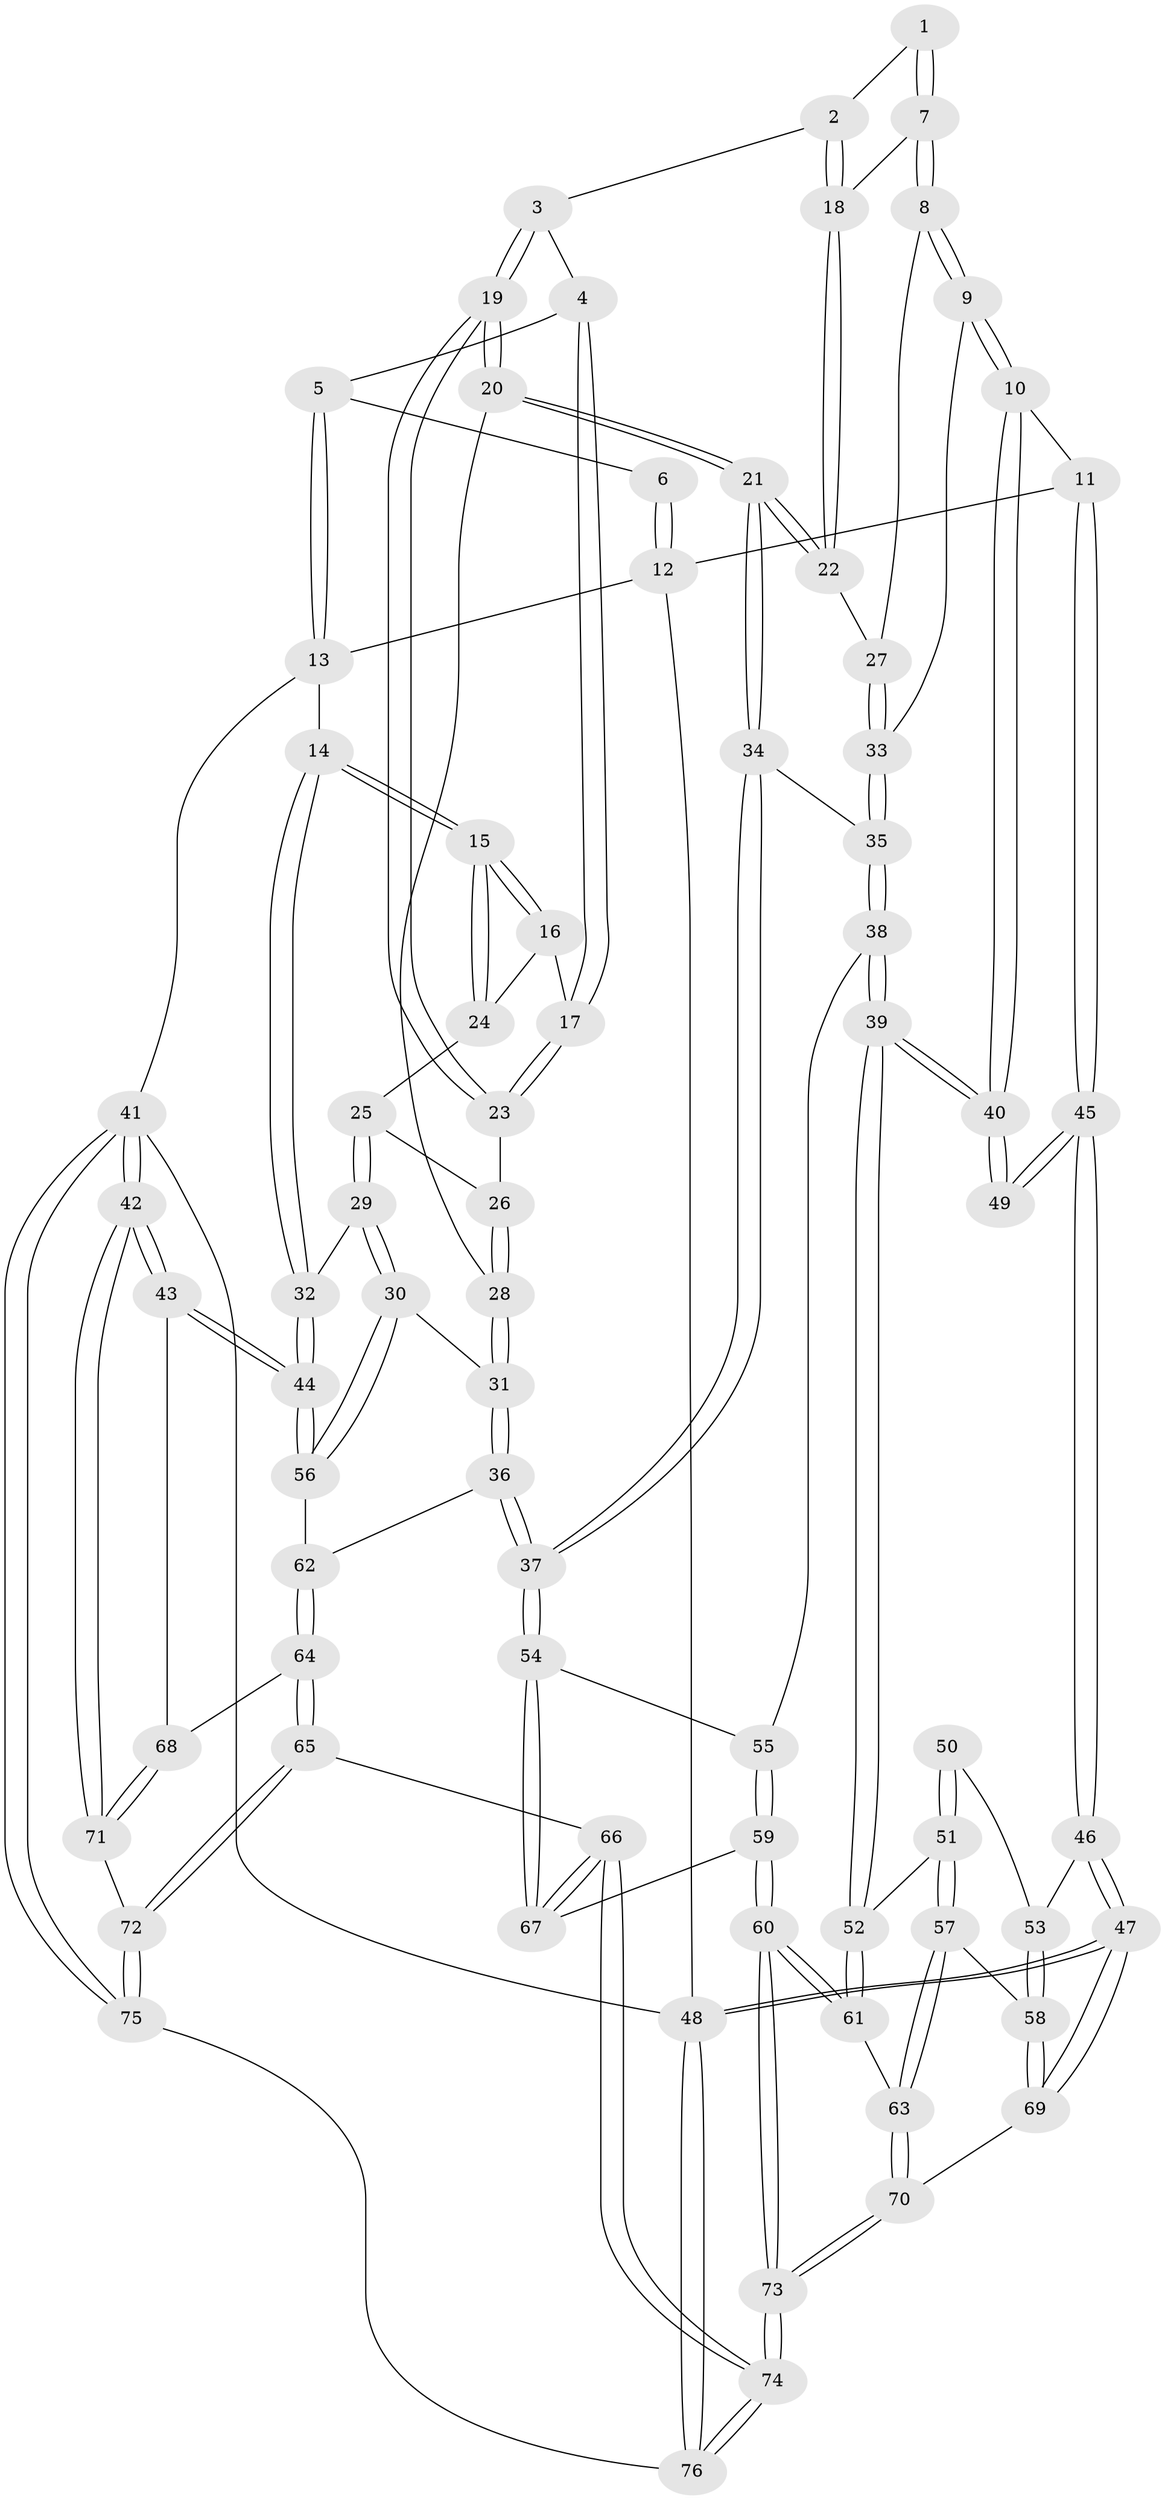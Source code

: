 // coarse degree distribution, {3: 0.631578947368421, 4: 0.21052631578947367, 5: 0.05263157894736842, 2: 0.10526315789473684}
// Generated by graph-tools (version 1.1) at 2025/54/03/04/25 22:54:32]
// undirected, 76 vertices, 187 edges
graph export_dot {
  node [color=gray90,style=filled];
  1 [pos="+0.4034366912709309+0.03383092755828429"];
  2 [pos="+0.544840874419756+0.06702350448809391"];
  3 [pos="+0.5484935592508378+0.06624019008419746"];
  4 [pos="+0.7005215609858807+0"];
  5 [pos="+0.7351526916448127+0"];
  6 [pos="+0.2061066010949928+0"];
  7 [pos="+0.34228943782235527+0.186767721763661"];
  8 [pos="+0.30995705305015303+0.1866479404874451"];
  9 [pos="+0.13534415192977503+0.1700005367819688"];
  10 [pos="+0+0.11784973376122375"];
  11 [pos="+0+0"];
  12 [pos="+0+0"];
  13 [pos="+1+0"];
  14 [pos="+1+0.06753668405150044"];
  15 [pos="+1+0.12004088660490446"];
  16 [pos="+0.8491743855926909+0.1715476372797396"];
  17 [pos="+0.7407493261185876+0.09201836542732908"];
  18 [pos="+0.34824967580109856+0.18846645048580266"];
  19 [pos="+0.5487954810105677+0.2683249483172842"];
  20 [pos="+0.5347139382355417+0.30389837302804246"];
  21 [pos="+0.5192762681917649+0.3132366568615953"];
  22 [pos="+0.47899951785774253+0.2951912797079493"];
  23 [pos="+0.7224141298088638+0.15500639318323006"];
  24 [pos="+0.8558334658598837+0.2800375184877561"];
  25 [pos="+0.8507458831482383+0.2928616618850674"];
  26 [pos="+0.7428693088332046+0.28149126331454793"];
  27 [pos="+0.3516424895499081+0.3584549905190414"];
  28 [pos="+0.6907221094933887+0.34016444713313837"];
  29 [pos="+0.8833610421375501+0.3546837952663429"];
  30 [pos="+0.8437878560188992+0.4767080723176701"];
  31 [pos="+0.6997012936988461+0.36252537613543284"];
  32 [pos="+1+0.2812008388093237"];
  33 [pos="+0.3102454733098767+0.40101419344389355"];
  34 [pos="+0.5009042581378923+0.4322343248864727"];
  35 [pos="+0.31547219229887047+0.4379223088266617"];
  36 [pos="+0.6305850482479302+0.5214248755973514"];
  37 [pos="+0.5398832655676014+0.5541217328667145"];
  38 [pos="+0.2780863683868428+0.500737248333242"];
  39 [pos="+0.22450363284885472+0.5367990215597905"];
  40 [pos="+0.17733051839740735+0.48094603332799835"];
  41 [pos="+1+1"];
  42 [pos="+1+1"];
  43 [pos="+1+0.556087555758425"];
  44 [pos="+1+0.5196436228005552"];
  45 [pos="+0+0.35276508038495547"];
  46 [pos="+0+0.4615650159055866"];
  47 [pos="+0+0.7819983446304939"];
  48 [pos="+0+1"];
  49 [pos="+0.06613250989509209+0.5043325567238869"];
  50 [pos="+0.07187858623692528+0.5360737920033326"];
  51 [pos="+0.15563232693509388+0.5998951888657065"];
  52 [pos="+0.21978135842438526+0.5580731900246227"];
  53 [pos="+0.014468202392188713+0.559702480281605"];
  54 [pos="+0.5389970832763916+0.5565688625407151"];
  55 [pos="+0.3707603387558647+0.5366798316693923"];
  56 [pos="+0.8540161319452252+0.5355044457096798"];
  57 [pos="+0.1382896731185324+0.6172904178493535"];
  58 [pos="+0.1060740899649033+0.6402410630261891"];
  59 [pos="+0.3514457689935226+0.7127612843240538"];
  60 [pos="+0.34429622838469215+0.7198434878529456"];
  61 [pos="+0.32101527387466655+0.6973546787398903"];
  62 [pos="+0.8496524014617669+0.5412072642979834"];
  63 [pos="+0.19373843554053344+0.7148745213421372"];
  64 [pos="+0.8441408379629965+0.5723907290597584"];
  65 [pos="+0.6819903942802302+0.7727439332851428"];
  66 [pos="+0.6492546259969887+0.7760120023378637"];
  67 [pos="+0.5389291912660608+0.5576068007358799"];
  68 [pos="+0.919685335457534+0.709188697054362"];
  69 [pos="+0.018882974145097417+0.7738449359184774"];
  70 [pos="+0.10751035304422557+0.8300476128274958"];
  71 [pos="+0.9492837318996659+0.8936603664153353"];
  72 [pos="+0.8611286634327506+0.8706287611454993"];
  73 [pos="+0.37278327132546574+1"];
  74 [pos="+0.37783906155223285+1"];
  75 [pos="+0.5215542005100301+1"];
  76 [pos="+0.37795824656539123+1"];
  1 -- 2;
  1 -- 7;
  1 -- 7;
  2 -- 3;
  2 -- 18;
  2 -- 18;
  3 -- 4;
  3 -- 19;
  3 -- 19;
  4 -- 5;
  4 -- 17;
  4 -- 17;
  5 -- 6;
  5 -- 13;
  5 -- 13;
  6 -- 12;
  6 -- 12;
  7 -- 8;
  7 -- 8;
  7 -- 18;
  8 -- 9;
  8 -- 9;
  8 -- 27;
  9 -- 10;
  9 -- 10;
  9 -- 33;
  10 -- 11;
  10 -- 40;
  10 -- 40;
  11 -- 12;
  11 -- 45;
  11 -- 45;
  12 -- 13;
  12 -- 48;
  13 -- 14;
  13 -- 41;
  14 -- 15;
  14 -- 15;
  14 -- 32;
  14 -- 32;
  15 -- 16;
  15 -- 16;
  15 -- 24;
  15 -- 24;
  16 -- 17;
  16 -- 24;
  17 -- 23;
  17 -- 23;
  18 -- 22;
  18 -- 22;
  19 -- 20;
  19 -- 20;
  19 -- 23;
  19 -- 23;
  20 -- 21;
  20 -- 21;
  20 -- 28;
  21 -- 22;
  21 -- 22;
  21 -- 34;
  21 -- 34;
  22 -- 27;
  23 -- 26;
  24 -- 25;
  25 -- 26;
  25 -- 29;
  25 -- 29;
  26 -- 28;
  26 -- 28;
  27 -- 33;
  27 -- 33;
  28 -- 31;
  28 -- 31;
  29 -- 30;
  29 -- 30;
  29 -- 32;
  30 -- 31;
  30 -- 56;
  30 -- 56;
  31 -- 36;
  31 -- 36;
  32 -- 44;
  32 -- 44;
  33 -- 35;
  33 -- 35;
  34 -- 35;
  34 -- 37;
  34 -- 37;
  35 -- 38;
  35 -- 38;
  36 -- 37;
  36 -- 37;
  36 -- 62;
  37 -- 54;
  37 -- 54;
  38 -- 39;
  38 -- 39;
  38 -- 55;
  39 -- 40;
  39 -- 40;
  39 -- 52;
  39 -- 52;
  40 -- 49;
  40 -- 49;
  41 -- 42;
  41 -- 42;
  41 -- 75;
  41 -- 75;
  41 -- 48;
  42 -- 43;
  42 -- 43;
  42 -- 71;
  42 -- 71;
  43 -- 44;
  43 -- 44;
  43 -- 68;
  44 -- 56;
  44 -- 56;
  45 -- 46;
  45 -- 46;
  45 -- 49;
  45 -- 49;
  46 -- 47;
  46 -- 47;
  46 -- 53;
  47 -- 48;
  47 -- 48;
  47 -- 69;
  47 -- 69;
  48 -- 76;
  48 -- 76;
  50 -- 51;
  50 -- 51;
  50 -- 53;
  51 -- 52;
  51 -- 57;
  51 -- 57;
  52 -- 61;
  52 -- 61;
  53 -- 58;
  53 -- 58;
  54 -- 55;
  54 -- 67;
  54 -- 67;
  55 -- 59;
  55 -- 59;
  56 -- 62;
  57 -- 58;
  57 -- 63;
  57 -- 63;
  58 -- 69;
  58 -- 69;
  59 -- 60;
  59 -- 60;
  59 -- 67;
  60 -- 61;
  60 -- 61;
  60 -- 73;
  60 -- 73;
  61 -- 63;
  62 -- 64;
  62 -- 64;
  63 -- 70;
  63 -- 70;
  64 -- 65;
  64 -- 65;
  64 -- 68;
  65 -- 66;
  65 -- 72;
  65 -- 72;
  66 -- 67;
  66 -- 67;
  66 -- 74;
  66 -- 74;
  68 -- 71;
  68 -- 71;
  69 -- 70;
  70 -- 73;
  70 -- 73;
  71 -- 72;
  72 -- 75;
  72 -- 75;
  73 -- 74;
  73 -- 74;
  74 -- 76;
  74 -- 76;
  75 -- 76;
}
